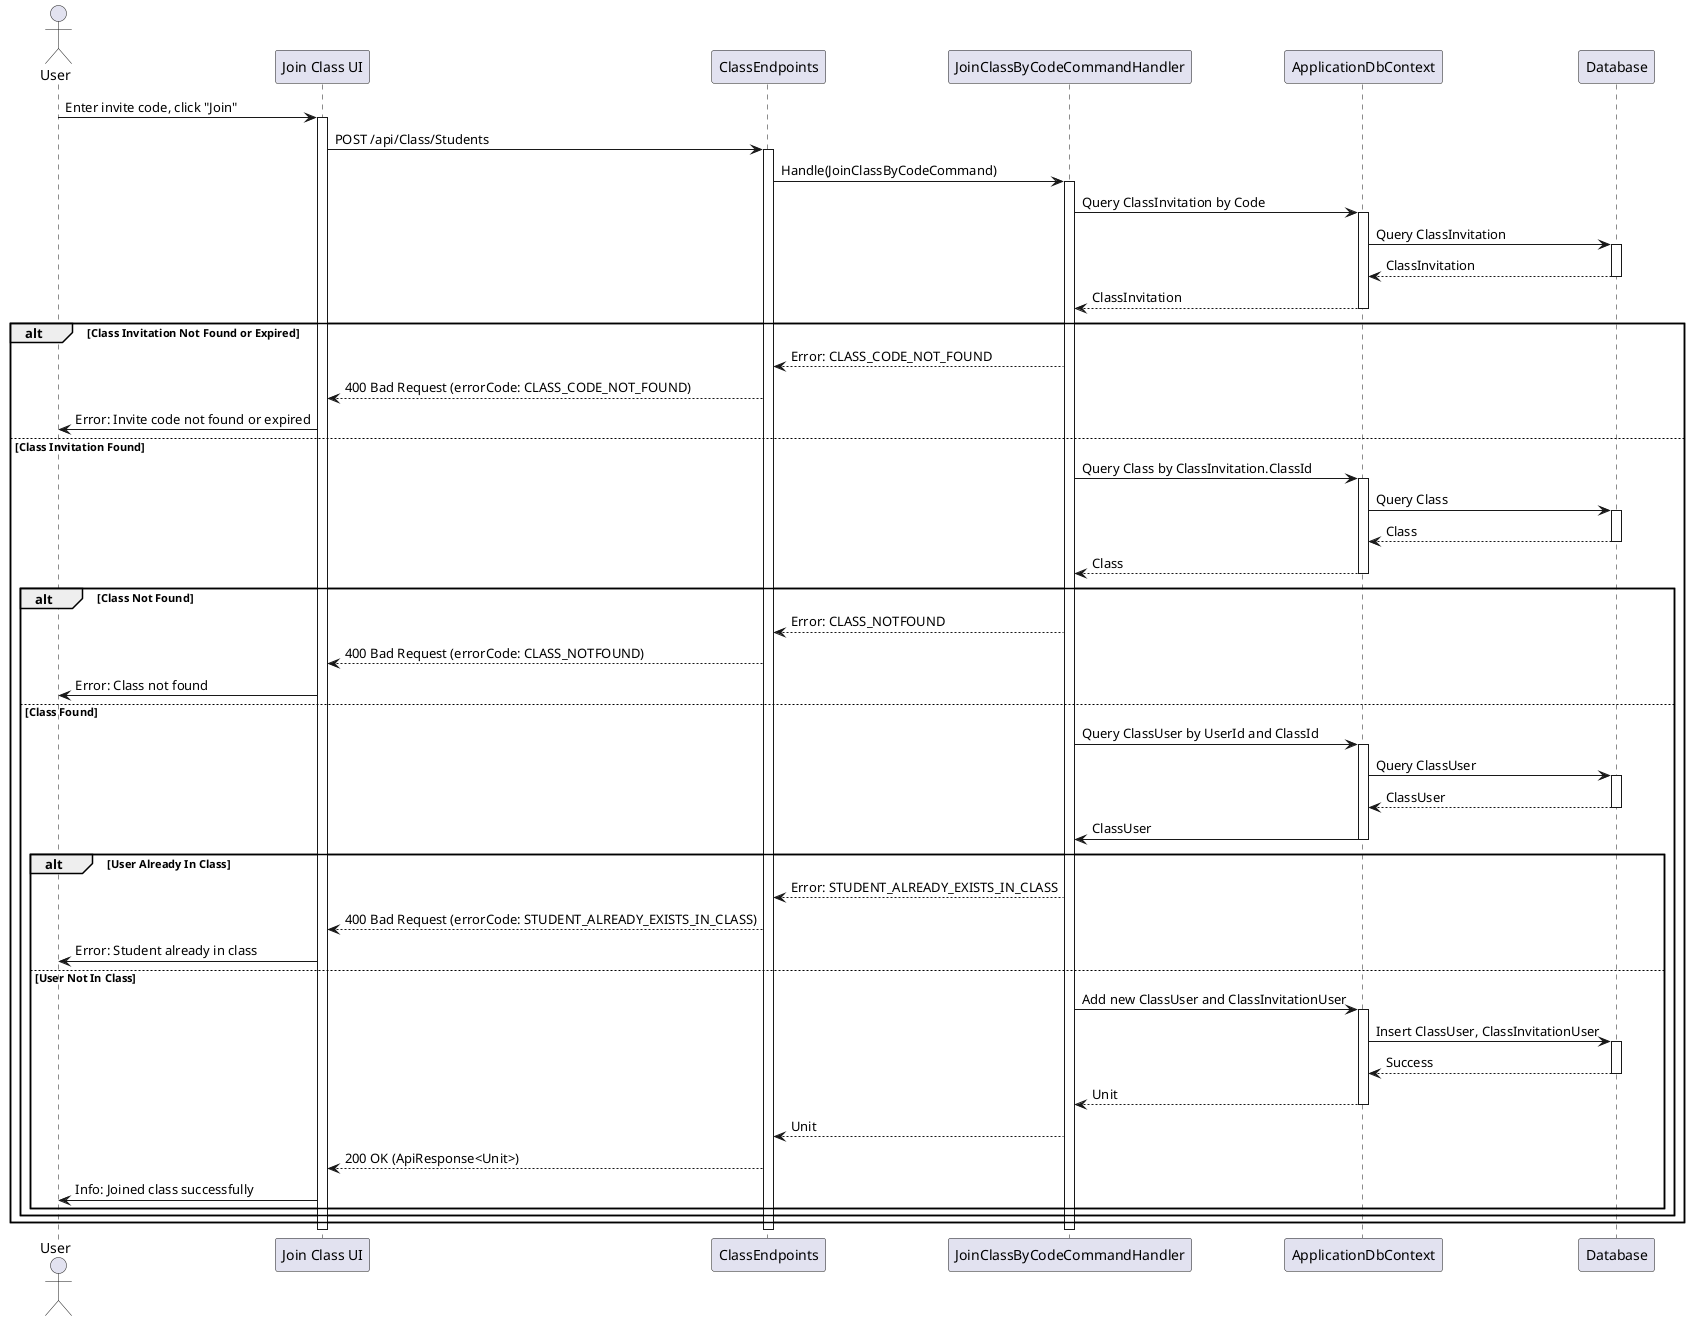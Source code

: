 @startuml
actor User
participant "Join Class UI" as UI
participant ClassEndpoints
participant JoinClassByCodeCommandHandler as Handler
participant ApplicationDbContext
participant Database

User -> UI : Enter invite code, click "Join"
activate UI
UI -> ClassEndpoints : POST /api/Class/Students
activate ClassEndpoints
ClassEndpoints -> Handler : Handle(JoinClassByCodeCommand)
activate Handler
Handler -> ApplicationDbContext : Query ClassInvitation by Code
activate ApplicationDbContext
ApplicationDbContext -> Database : Query ClassInvitation
activate Database
Database --> ApplicationDbContext : ClassInvitation
deactivate Database
ApplicationDbContext --> Handler : ClassInvitation
deactivate ApplicationDbContext
alt Class Invitation Not Found or Expired
    Handler --> ClassEndpoints : Error: CLASS_CODE_NOT_FOUND
    ClassEndpoints --> UI : 400 Bad Request (errorCode: CLASS_CODE_NOT_FOUND)
    UI -> User : Error: Invite code not found or expired
else Class Invitation Found
    Handler -> ApplicationDbContext : Query Class by ClassInvitation.ClassId
    activate ApplicationDbContext
    ApplicationDbContext -> Database : Query Class
    activate Database
    Database --> ApplicationDbContext : Class
    deactivate Database
    ApplicationDbContext --> Handler : Class
    deactivate ApplicationDbContext
    alt Class Not Found
        Handler --> ClassEndpoints : Error: CLASS_NOTFOUND
        ClassEndpoints --> UI : 400 Bad Request (errorCode: CLASS_NOTFOUND)
        UI -> User : Error: Class not found
    else Class Found
        Handler -> ApplicationDbContext : Query ClassUser by UserId and ClassId
        activate ApplicationDbContext
        ApplicationDbContext -> Database : Query ClassUser
        activate Database
        Database --> ApplicationDbContext : ClassUser
        deactivate Database
        ApplicationDbContext -> Handler : ClassUser
        deactivate ApplicationDbContext
        alt User Already In Class
            Handler --> ClassEndpoints : Error: STUDENT_ALREADY_EXISTS_IN_CLASS
            ClassEndpoints --> UI : 400 Bad Request (errorCode: STUDENT_ALREADY_EXISTS_IN_CLASS)
            UI -> User : Error: Student already in class
        else User Not In Class
            Handler -> ApplicationDbContext : Add new ClassUser and ClassInvitationUser
            activate ApplicationDbContext
            ApplicationDbContext -> Database : Insert ClassUser, ClassInvitationUser
            activate Database
            Database --> ApplicationDbContext : Success
            deactivate Database
            ApplicationDbContext --> Handler : Unit
            deactivate ApplicationDbContext
            Handler --> ClassEndpoints : Unit
            ClassEndpoints --> UI : 200 OK (ApiResponse<Unit>)
            UI -> User : Info: Joined class successfully
        end
    end
end
deactivate Handler
deactivate ClassEndpoints
deactivate UI
@enduml